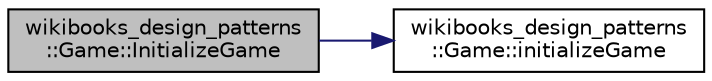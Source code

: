 digraph "wikibooks_design_patterns::Game::InitializeGame"
{
  edge [fontname="Helvetica",fontsize="10",labelfontname="Helvetica",labelfontsize="10"];
  node [fontname="Helvetica",fontsize="10",shape=record];
  rankdir="LR";
  Node1 [label="wikibooks_design_patterns\l::Game::InitializeGame",height=0.2,width=0.4,color="black", fillcolor="grey75", style="filled", fontcolor="black"];
  Node1 -> Node2 [color="midnightblue",fontsize="10",style="solid",fontname="Helvetica"];
  Node2 [label="wikibooks_design_patterns\l::Game::initializeGame",height=0.2,width=0.4,color="black", fillcolor="white", style="filled",URL="$classwikibooks__design__patterns_1_1Game.html#a77c50ee852af77bb15d46ba0a39683c4"];
}
